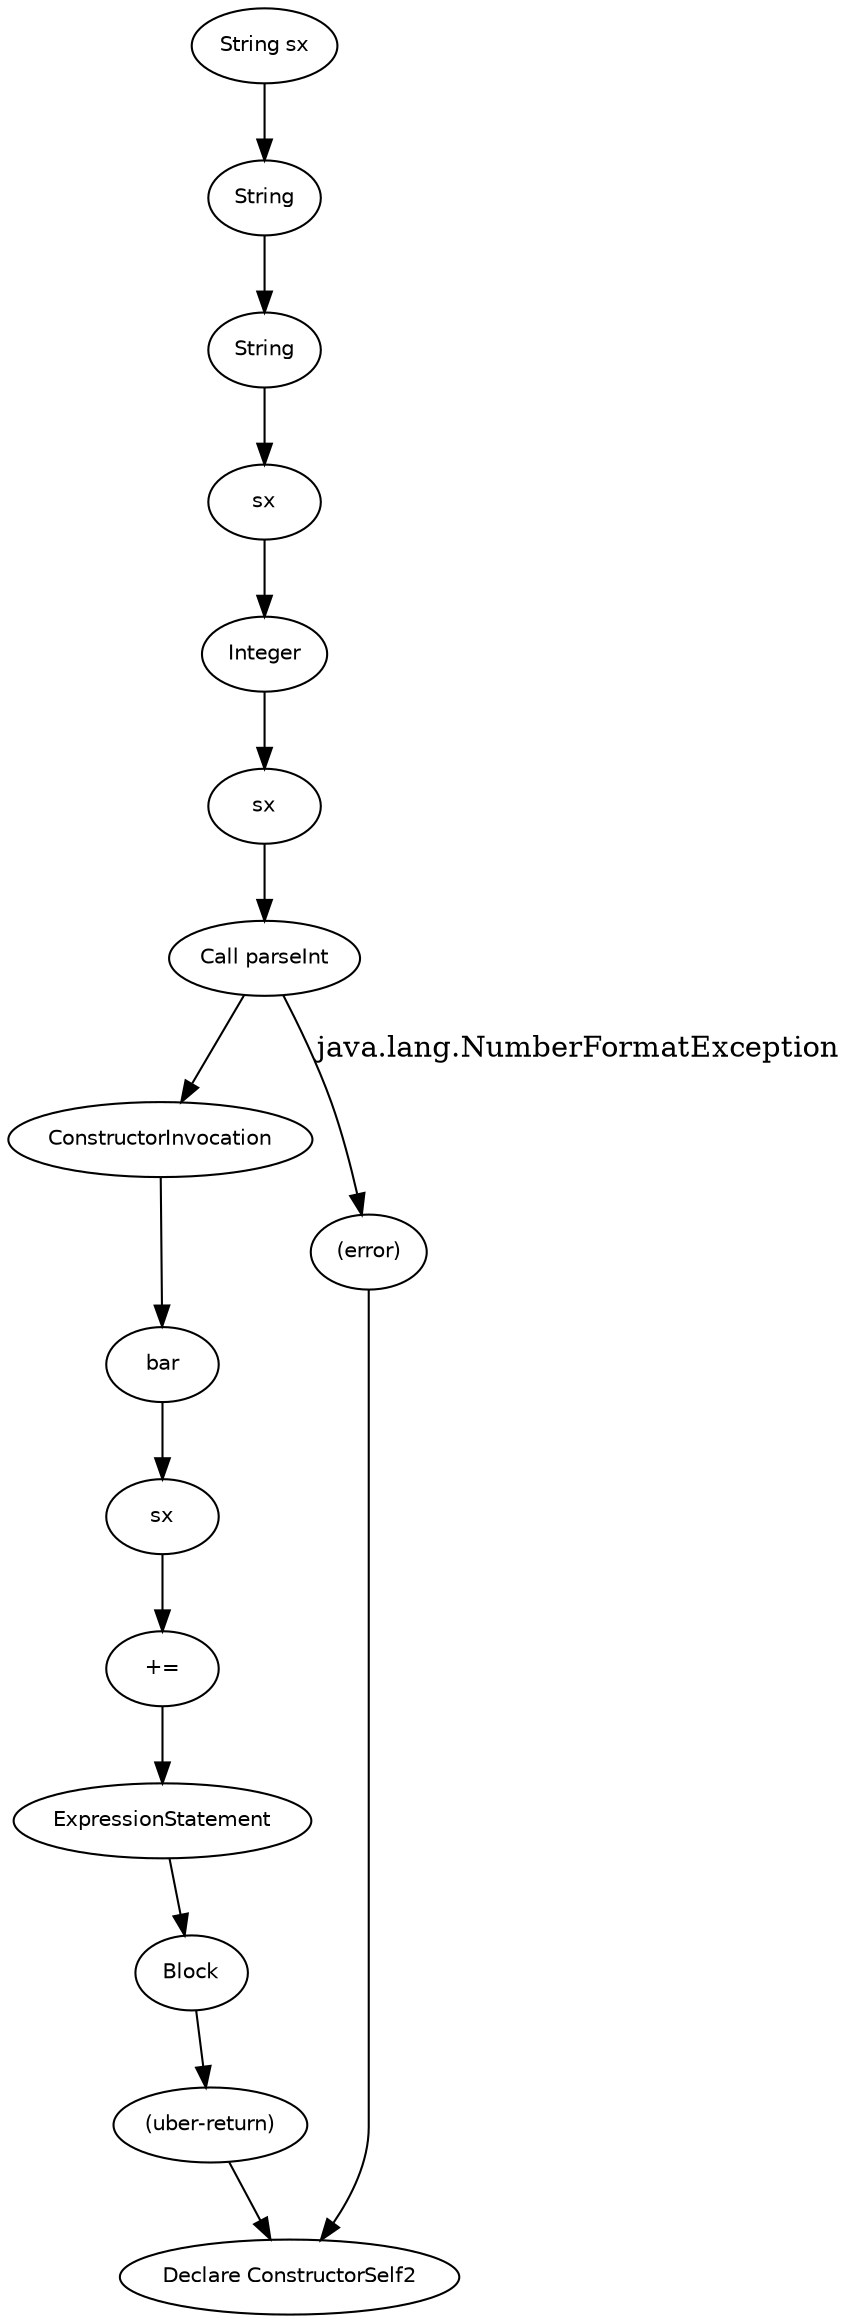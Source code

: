 digraph ConstructorSelf2 {
  22 [
    label = Block,
    fontname = Helvetica,
    fontsize = 10
  ];
  19 [
    label = "+=",
    fontname = Helvetica,
    fontsize = 10
  ];
  21 [
    label = bar,
    fontname = Helvetica,
    fontsize = 10
  ];
  18 [
    label = ExpressionStatement,
    fontname = Helvetica,
    fontsize = 10
  ];
  20 [
    label = sx,
    fontname = Helvetica,
    fontsize = 10
  ];
  9 [
    label = "String sx",
    fontname = Helvetica,
    fontsize = 10
  ];
  17 [
    label = sx,
    fontname = Helvetica,
    fontsize = 10
  ];
  15 [
    label = Integer,
    fontname = Helvetica,
    fontsize = 10
  ];
  14 [
    label = "Call parseInt",
    fontname = Helvetica,
    fontsize = 10
  ];
  13 [
    label = ConstructorInvocation,
    fontname = Helvetica,
    fontsize = 10
  ];
  12 [
    label = sx,
    fontname = Helvetica,
    fontsize = 10
  ];
  2 [
    label = "(uber-return)",
    fontname = Helvetica,
    fontsize = 10
  ];
  11 [
    label = String,
    fontname = Helvetica,
    fontsize = 10
  ];
  10 [
    label = String,
    fontname = Helvetica,
    fontsize = 10
  ];
  1 [
    label = "(error)",
    fontname = Helvetica,
    fontsize = 10
  ];
  0 [
    label = "Declare ConstructorSelf2",
    fontname = Helvetica,
    fontsize = 10
  ];
  14 -> 1 [
    label = "java.lang.NumberFormatException"
  ];
  18 -> 22 [
    label = ""
  ];
  15 -> 17 [
    label = ""
  ];
  11 -> 10 [
    label = ""
  ];
  12 -> 15 [
    label = ""
  ];
  21 -> 20 [
    label = ""
  ];
  9 -> 11 [
    label = ""
  ];
  2 -> 0 [
    label = ""
  ];
  19 -> 18 [
    label = ""
  ];
  13 -> 21 [
    label = ""
  ];
  17 -> 14 [
    label = ""
  ];
  10 -> 12 [
    label = ""
  ];
  1 -> 0 [
    label = ""
  ];
  22 -> 2 [
    label = ""
  ];
  20 -> 19 [
    label = ""
  ];
  14 -> 13 [
    label = ""
  ];
}
